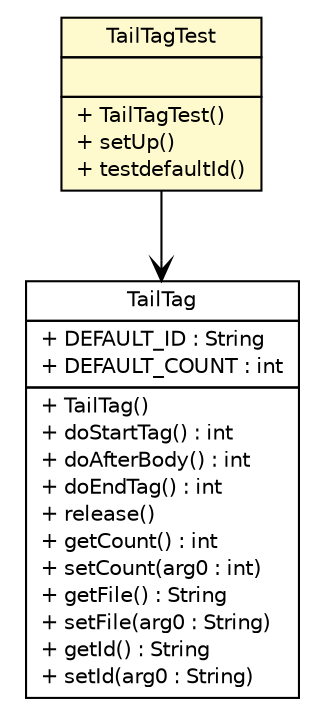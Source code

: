 #!/usr/local/bin/dot
#
# Class diagram 
# Generated by UMLGraph version R5_6-24-gf6e263 (http://www.umlgraph.org/)
#

digraph G {
	edge [fontname="Helvetica",fontsize=10,labelfontname="Helvetica",labelfontsize=10];
	node [fontname="Helvetica",fontsize=10,shape=plaintext];
	nodesep=0.25;
	ranksep=0.5;
	// nl.b3p.web.jsp.TailTagTest
	c20 [label=<<table title="nl.b3p.web.jsp.TailTagTest" border="0" cellborder="1" cellspacing="0" cellpadding="2" port="p" bgcolor="lemonChiffon" href="./TailTagTest.html">
		<tr><td><table border="0" cellspacing="0" cellpadding="1">
<tr><td align="center" balign="center"> TailTagTest </td></tr>
		</table></td></tr>
		<tr><td><table border="0" cellspacing="0" cellpadding="1">
<tr><td align="left" balign="left">  </td></tr>
		</table></td></tr>
		<tr><td><table border="0" cellspacing="0" cellpadding="1">
<tr><td align="left" balign="left"> + TailTagTest() </td></tr>
<tr><td align="left" balign="left"> + setUp() </td></tr>
<tr><td align="left" balign="left"> + testdefaultId() </td></tr>
		</table></td></tr>
		</table>>, URL="./TailTagTest.html", fontname="Helvetica", fontcolor="black", fontsize=10.0];
	// nl.b3p.web.jsp.TailTagTest NAVASSOC nl.b3p.web.jsp.TailTag
	c20:p -> c24:p [taillabel="", label="", headlabel="", fontname="Helvetica", fontcolor="black", fontsize=10.0, color="black", arrowhead=open];
	// nl.b3p.web.jsp.TailTag
	c24 [label=<<table title="nl.b3p.web.jsp.TailTag" border="0" cellborder="1" cellspacing="0" cellpadding="2" port="p" href="http://java.sun.com/j2se/1.4.2/docs/api/nl/b3p/web/jsp/TailTag.html">
		<tr><td><table border="0" cellspacing="0" cellpadding="1">
<tr><td align="center" balign="center"> TailTag </td></tr>
		</table></td></tr>
		<tr><td><table border="0" cellspacing="0" cellpadding="1">
<tr><td align="left" balign="left"> + DEFAULT_ID : String </td></tr>
<tr><td align="left" balign="left"> + DEFAULT_COUNT : int </td></tr>
		</table></td></tr>
		<tr><td><table border="0" cellspacing="0" cellpadding="1">
<tr><td align="left" balign="left"> + TailTag() </td></tr>
<tr><td align="left" balign="left"> + doStartTag() : int </td></tr>
<tr><td align="left" balign="left"> + doAfterBody() : int </td></tr>
<tr><td align="left" balign="left"> + doEndTag() : int </td></tr>
<tr><td align="left" balign="left"> + release() </td></tr>
<tr><td align="left" balign="left"> + getCount() : int </td></tr>
<tr><td align="left" balign="left"> + setCount(arg0 : int) </td></tr>
<tr><td align="left" balign="left"> + getFile() : String </td></tr>
<tr><td align="left" balign="left"> + setFile(arg0 : String) </td></tr>
<tr><td align="left" balign="left"> + getId() : String </td></tr>
<tr><td align="left" balign="left"> + setId(arg0 : String) </td></tr>
		</table></td></tr>
		</table>>, URL="http://java.sun.com/j2se/1.4.2/docs/api/nl/b3p/web/jsp/TailTag.html", fontname="Helvetica", fontcolor="black", fontsize=10.0];
}

